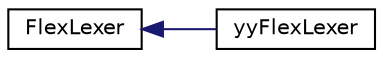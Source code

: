digraph "Graphical Class Hierarchy"
{
  edge [fontname="Helvetica",fontsize="10",labelfontname="Helvetica",labelfontsize="10"];
  node [fontname="Helvetica",fontsize="10",shape=record];
  rankdir="LR";
  Node1 [label="FlexLexer",height=0.2,width=0.4,color="black", fillcolor="white", style="filled",URL="$classFlexLexer.html",tooltip="Flex&#39;es core lexer class. "];
  Node1 -> Node2 [dir="back",color="midnightblue",fontsize="10",style="solid",fontname="Helvetica"];
  Node2 [label="yyFlexLexer",height=0.2,width=0.4,color="black", fillcolor="white", style="filled",URL="$classyyFlexLexer.html",tooltip="Flex&#39;es main lexer class. "];
}
